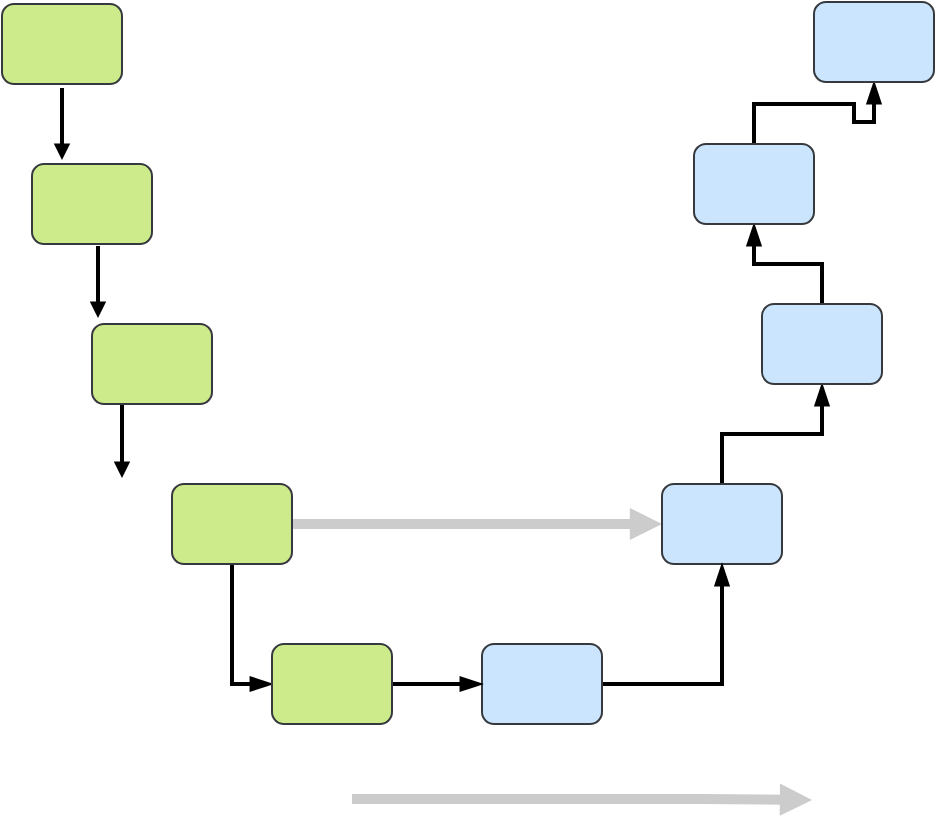 <mxfile version="22.1.18" type="github">
  <diagram name="Page-1" id="0TPB68t9lcZoh8MEriOU">
    <mxGraphModel dx="1063" dy="610" grid="1" gridSize="10" guides="1" tooltips="1" connect="1" arrows="1" fold="1" page="1" pageScale="1" pageWidth="827" pageHeight="1169" math="0" shadow="0">
      <root>
        <mxCell id="0" />
        <mxCell id="1" parent="0" />
        <mxCell id="ryJ9YpFH2XdKHm6aAlPd-1" value="" style="edgeStyle=orthogonalEdgeStyle;rounded=1;jumpStyle=none;jumpSize=3;orthogonalLoop=1;jettySize=auto;html=1;strokeWidth=2;startArrow=none;startFill=0;endArrow=block;endFill=1;startSize=3;endSize=3;" edge="1" parent="1">
          <mxGeometry relative="1" as="geometry">
            <mxPoint x="168" y="241" as="sourcePoint" />
            <mxPoint x="168" y="277" as="targetPoint" />
          </mxGeometry>
        </mxCell>
        <mxCell id="ryJ9YpFH2XdKHm6aAlPd-2" value="" style="edgeStyle=orthogonalEdgeStyle;rounded=1;jumpStyle=none;jumpSize=3;orthogonalLoop=1;jettySize=auto;html=1;strokeWidth=2;startArrow=none;startFill=0;endArrow=block;endFill=1;startSize=3;endSize=3;" edge="1" parent="1">
          <mxGeometry relative="1" as="geometry">
            <mxPoint x="180" y="320" as="sourcePoint" />
            <mxPoint x="180" y="357" as="targetPoint" />
          </mxGeometry>
        </mxCell>
        <mxCell id="ryJ9YpFH2XdKHm6aAlPd-4" style="edgeStyle=orthogonalEdgeStyle;rounded=0;jumpStyle=none;jumpSize=3;orthogonalLoop=1;jettySize=auto;html=1;strokeWidth=5;startArrow=none;startFill=0;endArrow=block;endFill=1;startSize=3;endSize=3;entryX=0;entryY=0.5;entryDx=0;entryDy=0;exitX=1;exitY=0.5;exitDx=0;exitDy=0;strokeColor=#CCCCCC;" edge="1" parent="1" source="ryJ9YpFH2XdKHm6aAlPd-30" target="ryJ9YpFH2XdKHm6aAlPd-18">
          <mxGeometry relative="1" as="geometry">
            <mxPoint x="275" y="397.5" as="sourcePoint" />
            <mxPoint x="496" y="398" as="targetPoint" />
            <Array as="points">
              <mxPoint x="330" y="380" />
              <mxPoint x="330" y="380" />
            </Array>
          </mxGeometry>
        </mxCell>
        <mxCell id="ryJ9YpFH2XdKHm6aAlPd-6" value="" style="edgeStyle=orthogonalEdgeStyle;rounded=1;jumpStyle=none;jumpSize=3;orthogonalLoop=1;jettySize=auto;html=1;strokeWidth=2;startArrow=none;startFill=0;endArrow=block;endFill=1;startSize=3;endSize=3;" edge="1" parent="1">
          <mxGeometry relative="1" as="geometry">
            <mxPoint x="150" y="162" as="sourcePoint" />
            <mxPoint x="150" y="198" as="targetPoint" />
          </mxGeometry>
        </mxCell>
        <mxCell id="ryJ9YpFH2XdKHm6aAlPd-17" value="" style="edgeStyle=orthogonalEdgeStyle;rounded=0;orthogonalLoop=1;jettySize=auto;html=1;strokeWidth=2;endArrow=blockThin;endFill=1;" edge="1" parent="1" source="ryJ9YpFH2XdKHm6aAlPd-18" target="ryJ9YpFH2XdKHm6aAlPd-20">
          <mxGeometry relative="1" as="geometry" />
        </mxCell>
        <mxCell id="ryJ9YpFH2XdKHm6aAlPd-18" value="" style="rounded=1;whiteSpace=wrap;html=1;rotation=0;container=0;fillColor=#cce5ff;strokeColor=#36393d;" vertex="1" parent="1">
          <mxGeometry x="450" y="360" width="60" height="40" as="geometry" />
        </mxCell>
        <mxCell id="ryJ9YpFH2XdKHm6aAlPd-19" value="" style="edgeStyle=orthogonalEdgeStyle;rounded=0;orthogonalLoop=1;jettySize=auto;html=1;strokeWidth=2;endArrow=blockThin;endFill=1;" edge="1" parent="1" source="ryJ9YpFH2XdKHm6aAlPd-20" target="ryJ9YpFH2XdKHm6aAlPd-22">
          <mxGeometry relative="1" as="geometry" />
        </mxCell>
        <mxCell id="ryJ9YpFH2XdKHm6aAlPd-20" value="" style="rounded=1;whiteSpace=wrap;html=1;rotation=0;container=0;fillColor=#cce5ff;strokeColor=#36393d;" vertex="1" parent="1">
          <mxGeometry x="500" y="270" width="60" height="40" as="geometry" />
        </mxCell>
        <mxCell id="ryJ9YpFH2XdKHm6aAlPd-21" value="" style="edgeStyle=orthogonalEdgeStyle;rounded=0;orthogonalLoop=1;jettySize=auto;html=1;strokeWidth=2;endArrow=blockThin;endFill=1;" edge="1" parent="1" source="ryJ9YpFH2XdKHm6aAlPd-22" target="ryJ9YpFH2XdKHm6aAlPd-23">
          <mxGeometry relative="1" as="geometry" />
        </mxCell>
        <mxCell id="ryJ9YpFH2XdKHm6aAlPd-22" value="" style="rounded=1;whiteSpace=wrap;html=1;rotation=0;container=0;fillColor=#cce5ff;strokeColor=#36393d;" vertex="1" parent="1">
          <mxGeometry x="466" y="190" width="60" height="40" as="geometry" />
        </mxCell>
        <mxCell id="ryJ9YpFH2XdKHm6aAlPd-23" value="" style="rounded=1;whiteSpace=wrap;html=1;rotation=0;container=0;fillColor=#cce5ff;strokeColor=#36393d;" vertex="1" parent="1">
          <mxGeometry x="526" y="119" width="60" height="40" as="geometry" />
        </mxCell>
        <mxCell id="ryJ9YpFH2XdKHm6aAlPd-24" style="edgeStyle=orthogonalEdgeStyle;rounded=0;orthogonalLoop=1;jettySize=auto;html=1;entryX=0.5;entryY=1;entryDx=0;entryDy=0;strokeWidth=2;endArrow=blockThin;endFill=1;" edge="1" parent="1" source="ryJ9YpFH2XdKHm6aAlPd-25" target="ryJ9YpFH2XdKHm6aAlPd-18">
          <mxGeometry relative="1" as="geometry" />
        </mxCell>
        <mxCell id="ryJ9YpFH2XdKHm6aAlPd-25" value="" style="rounded=1;whiteSpace=wrap;html=1;rotation=0;container=0;fillColor=#cce5ff;strokeColor=#36393d;" vertex="1" parent="1">
          <mxGeometry x="360" y="440" width="60" height="40" as="geometry" />
        </mxCell>
        <mxCell id="ryJ9YpFH2XdKHm6aAlPd-26" value="" style="rounded=1;whiteSpace=wrap;html=1;rotation=0;container=0;fillColor=#cdeb8b;strokeColor=#36393d;" vertex="1" parent="1">
          <mxGeometry x="135" y="200" width="60" height="40" as="geometry" />
        </mxCell>
        <mxCell id="ryJ9YpFH2XdKHm6aAlPd-28" value="" style="rounded=1;whiteSpace=wrap;html=1;rotation=0;container=0;fillColor=#cdeb8b;strokeColor=#36393d;" vertex="1" parent="1">
          <mxGeometry x="165" y="280" width="60" height="40" as="geometry" />
        </mxCell>
        <mxCell id="ryJ9YpFH2XdKHm6aAlPd-29" style="edgeStyle=orthogonalEdgeStyle;rounded=0;orthogonalLoop=1;jettySize=auto;html=1;entryX=0;entryY=0.5;entryDx=0;entryDy=0;exitX=0.5;exitY=1;exitDx=0;exitDy=0;strokeWidth=2;endArrow=blockThin;endFill=1;" edge="1" parent="1" source="ryJ9YpFH2XdKHm6aAlPd-30" target="ryJ9YpFH2XdKHm6aAlPd-32">
          <mxGeometry relative="1" as="geometry" />
        </mxCell>
        <mxCell id="ryJ9YpFH2XdKHm6aAlPd-30" value="" style="rounded=1;whiteSpace=wrap;html=1;rotation=0;container=0;fillColor=#cdeb8b;strokeColor=#36393d;" vertex="1" parent="1">
          <mxGeometry x="205" y="360" width="60" height="40" as="geometry" />
        </mxCell>
        <mxCell id="ryJ9YpFH2XdKHm6aAlPd-31" value="" style="edgeStyle=orthogonalEdgeStyle;rounded=0;orthogonalLoop=1;jettySize=auto;html=1;strokeWidth=2;endArrow=blockThin;endFill=1;" edge="1" parent="1" source="ryJ9YpFH2XdKHm6aAlPd-32" target="ryJ9YpFH2XdKHm6aAlPd-25">
          <mxGeometry relative="1" as="geometry" />
        </mxCell>
        <mxCell id="ryJ9YpFH2XdKHm6aAlPd-32" value="" style="rounded=1;whiteSpace=wrap;html=1;rotation=0;container=0;fillColor=#cdeb8b;strokeColor=#36393d;" vertex="1" parent="1">
          <mxGeometry x="255" y="440" width="60" height="40" as="geometry" />
        </mxCell>
        <mxCell id="ryJ9YpFH2XdKHm6aAlPd-36" style="edgeStyle=orthogonalEdgeStyle;rounded=0;jumpStyle=none;jumpSize=3;orthogonalLoop=1;jettySize=auto;html=1;strokeWidth=5;startArrow=none;startFill=0;endArrow=block;endFill=1;startSize=3;endSize=3;exitX=1;exitY=0.5;exitDx=0;exitDy=0;strokeColor=#CCCCCC;" edge="1" parent="1">
          <mxGeometry relative="1" as="geometry">
            <mxPoint x="295" y="517.5" as="sourcePoint" />
            <mxPoint x="525" y="518" as="targetPoint" />
            <Array as="points">
              <mxPoint x="470" y="517.5" />
            </Array>
          </mxGeometry>
        </mxCell>
        <mxCell id="ryJ9YpFH2XdKHm6aAlPd-37" value="" style="rounded=1;whiteSpace=wrap;html=1;rotation=0;container=0;fillColor=#cdeb8b;strokeColor=#36393d;" vertex="1" parent="1">
          <mxGeometry x="120" y="120" width="60" height="40" as="geometry" />
        </mxCell>
      </root>
    </mxGraphModel>
  </diagram>
</mxfile>
